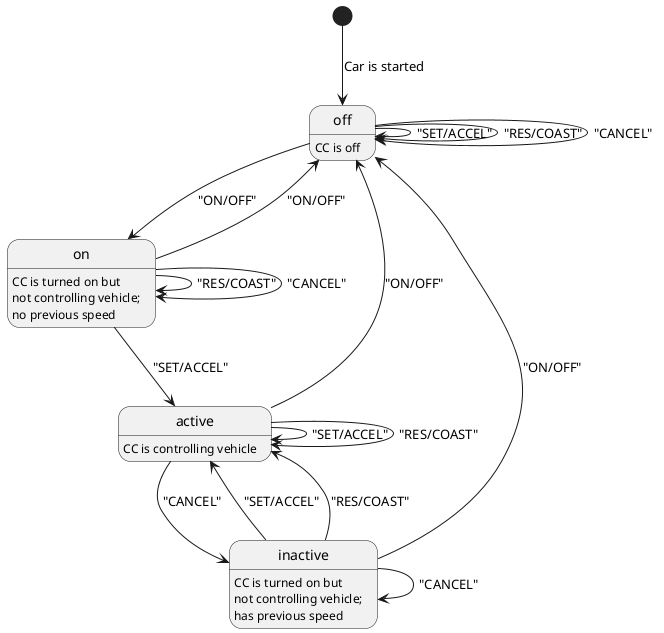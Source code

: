 @startuml

[*] --> off : Car is started

off: CC is off
off --> on : "ON/OFF"
off --> off : "SET/ACCEL"
off --> off : "RES/COAST"
off --> off : "CANCEL"

on: CC is turned on but\nnot controlling vehicle;\nno previous speed
on --> off : "ON/OFF"
on --> active : "SET/ACCEL"
on --> on : "RES/COAST"
on --> on : "CANCEL"

inactive: CC is turned on but\nnot controlling vehicle;\nhas previous speed
inactive --> off : "ON/OFF"
inactive --> active : "SET/ACCEL"
inactive --> active : "RES/COAST"
inactive --> inactive : "CANCEL"

active: CC is controlling vehicle
active --> off : "ON/OFF"
active --> active : "SET/ACCEL"
active --> active : "RES/COAST"
active --> inactive : "CANCEL"

@enduml
